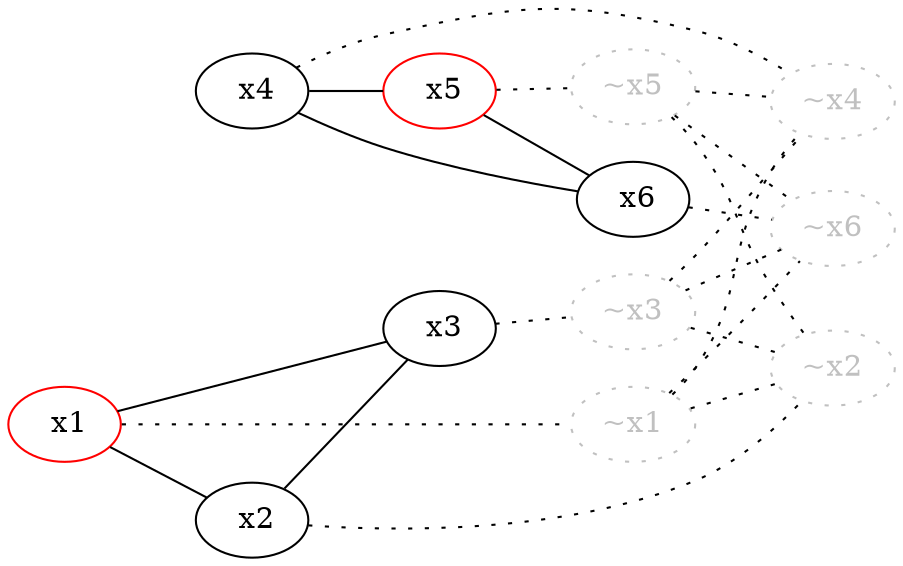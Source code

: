 strict graph {
	rankdir = LR;
	node [ color = red    ] " x1"
	node [ color = black    ] " x2"
	node [ color = black    ] " x3"
	" x1" -- " x2"
	" x2" -- " x3"
	" x3" -- " x1"
	node [ color = black    ] " x4"
	node [ color = red    ] " x5"
	node [ color = black    ] " x6"
	" x4" -- " x5"
	" x5" -- " x6"
	" x6" -- " x4"
	node [ color = gray fontcolor = gray pos = "-10,0!" style = dotted ] "~x1"
	node [ color = gray fontcolor = gray pos = "-10,0!" style = dotted ] "~x2"
	"~x1" -- "~x2" [ style = dotted ]
	node [ color = gray fontcolor = gray pos = "-10,0!" style = dotted ] "~x1"
	node [ color = gray fontcolor = gray pos = "-10,0!" style = dotted ] "~x4"
	"~x1" -- "~x4" [ style = dotted ]
	node [ color = gray fontcolor = gray pos = "-10,0!" style = dotted ] "~x1"
	node [ color = gray fontcolor = gray pos = "-10,0!" style = dotted ] "~x6"
	"~x1" -- "~x6" [ style = dotted ]
	node [ color = gray fontcolor = gray pos = "-10,0!" style = dotted ] "~x3"
	node [ color = gray fontcolor = gray pos = "-10,0!" style = dotted ] "~x2"
	"~x3" -- "~x2" [ style = dotted ]
	node [ color = gray fontcolor = gray pos = "-10,0!" style = dotted ] "~x3"
	node [ color = gray fontcolor = gray pos = "-10,0!" style = dotted ] "~x4"
	"~x3" -- "~x4" [ style = dotted ]
	node [ color = gray fontcolor = gray pos = "-10,0!" style = dotted ] "~x3"
	node [ color = gray fontcolor = gray pos = "-10,0!" style = dotted ] "~x6"
	"~x3" -- "~x6" [ style = dotted ]
	node [ color = gray fontcolor = gray pos = "-10,0!" style = dotted ] "~x5"
	node [ color = gray fontcolor = gray pos = "-10,0!" style = dotted ] "~x2"
	"~x5" -- "~x2" [ style = dotted ]
	node [ color = gray fontcolor = gray pos = "-10,0!" style = dotted ] "~x5"
	node [ color = gray fontcolor = gray pos = "-10,0!" style = dotted ] "~x4"
	"~x5" -- "~x4" [ style = dotted ]
	node [ color = gray fontcolor = gray pos = "-10,0!" style = dotted ] "~x5"
	node [ color = gray fontcolor = gray pos = "-10,0!" style = dotted ] "~x6"
	"~x5" -- "~x6" [ style = dotted ]
	" x3" -- "~x3" [ style = dotted ]
	" x4" -- "~x4" [ style = dotted ]
	" x5" -- "~x5" [ style = dotted ]
	" x6" -- "~x6" [ style = dotted ]
	" x1" -- "~x1" [ style = dotted ]
	" x2" -- "~x2" [ style = dotted ]
}